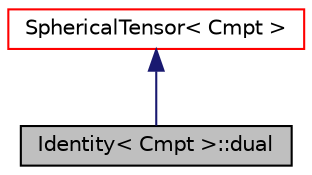 digraph "Identity&lt; Cmpt &gt;::dual"
{
  bgcolor="transparent";
  edge [fontname="Helvetica",fontsize="10",labelfontname="Helvetica",labelfontsize="10"];
  node [fontname="Helvetica",fontsize="10",shape=record];
  Node1 [label="Identity\< Cmpt \>::dual",height=0.2,width=0.4,color="black", fillcolor="grey75", style="filled", fontcolor="black"];
  Node2 -> Node1 [dir="back",color="midnightblue",fontsize="10",style="solid",fontname="Helvetica"];
  Node2 [label="SphericalTensor\< Cmpt \>",height=0.2,width=0.4,color="red",URL="$a02468.html",tooltip="Templated 3D SphericalTensor derived from VectorSpace adding construction from 1 component, element access using th ii() member function and the inner-product (dot-product) and outer-product operators. "];
}
